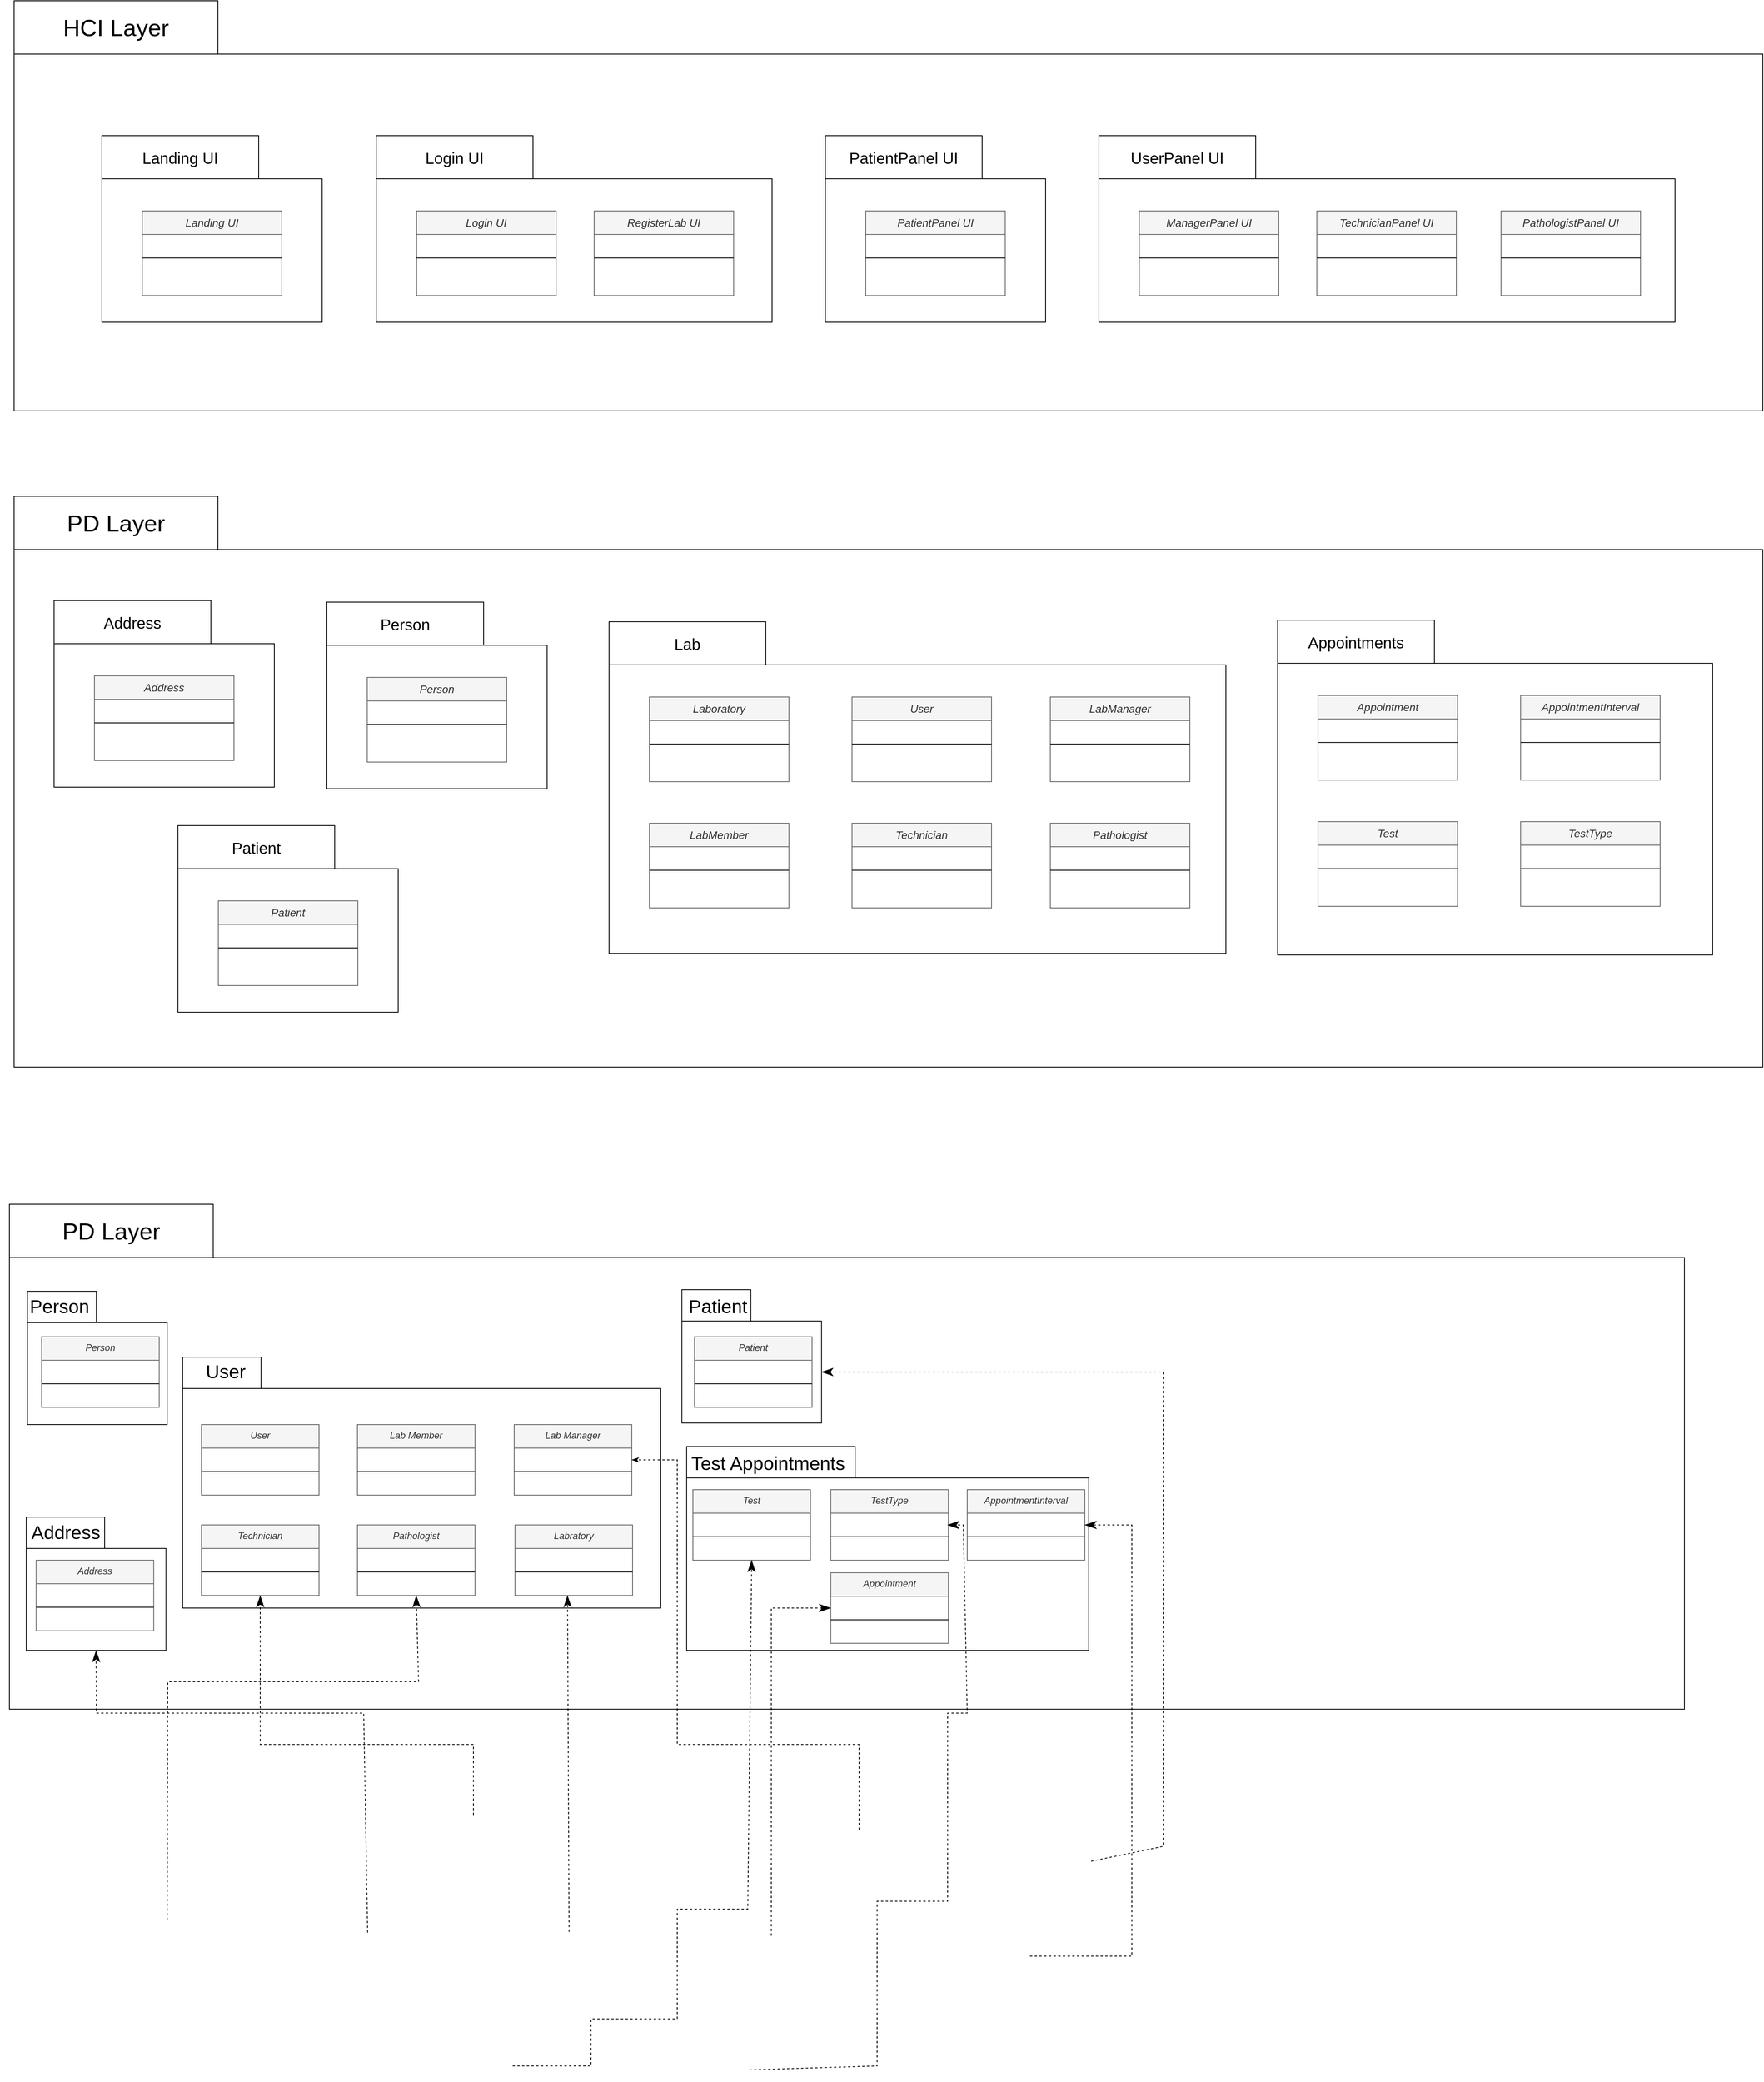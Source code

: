 <mxfile version="23.0.2" type="github" pages="2">
  <diagram name="Page-1" id="wIH9s7T8dGh4hBO_BiHP">
    <mxGraphModel dx="3754" dy="2374" grid="0" gridSize="10" guides="1" tooltips="1" connect="1" arrows="1" fold="1" page="1" pageScale="1" pageWidth="2500" pageHeight="2200" math="0" shadow="0">
      <root>
        <mxCell id="0" />
        <mxCell id="1" parent="0" />
        <mxCell id="MHrxUZ-h8h2R6Ow2J2WO-3" value="&lt;font style=&quot;font-size: 30px; font-weight: normal;&quot;&gt;PD Layer&lt;/font&gt;" style="shape=folder;fontStyle=1;tabWidth=260;tabHeight=68;tabPosition=left;html=1;boundedLbl=1;labelInHeader=1;container=1;collapsible=0;recursiveResize=0;whiteSpace=wrap;" vertex="1" parent="1">
          <mxGeometry x="129" y="1612" width="2137" height="644" as="geometry" />
        </mxCell>
        <mxCell id="2YeHAk7Tlapeh5h1iNWm-101" value="" style="shape=folder;fontStyle=1;spacingTop=10;tabWidth=88;tabHeight=40;tabPosition=left;html=1;whiteSpace=wrap;hachureGap=4;fontFamily=Helvetica;fontSize=20;" parent="1" vertex="1">
          <mxGeometry x="152" y="1723" width="178.25" height="170" as="geometry" />
        </mxCell>
        <mxCell id="2YeHAk7Tlapeh5h1iNWm-102" value="&lt;font style=&quot;font-size: 24px;&quot;&gt;Person&lt;/font&gt;" style="text;html=1;strokeColor=none;fillColor=none;align=center;verticalAlign=middle;whiteSpace=wrap;rounded=0;" parent="1" vertex="1">
          <mxGeometry x="117" y="1723" width="152" height="40" as="geometry" />
        </mxCell>
        <mxCell id="2YeHAk7Tlapeh5h1iNWm-103" value="Person" style="swimlane;fontStyle=2;align=center;verticalAlign=top;childLayout=stackLayout;horizontal=1;startSize=30;horizontalStack=0;resizeParent=1;resizeLast=0;collapsible=1;marginBottom=0;rounded=0;shadow=0;strokeWidth=1;fillColor=#f5f5f5;fontColor=#333333;strokeColor=#666666;" parent="1" vertex="1">
          <mxGeometry x="170.12" y="1781" width="150" height="90" as="geometry">
            <mxRectangle x="230" y="140" width="160" height="26" as="alternateBounds" />
          </mxGeometry>
        </mxCell>
        <mxCell id="2YeHAk7Tlapeh5h1iNWm-104" value="" style="line;html=1;strokeWidth=1;align=left;verticalAlign=middle;spacingTop=-1;spacingLeft=3;spacingRight=3;rotatable=0;labelPosition=right;points=[];portConstraint=eastwest;" parent="2YeHAk7Tlapeh5h1iNWm-103" vertex="1">
          <mxGeometry y="30" width="150" height="60" as="geometry" />
        </mxCell>
        <mxCell id="2YeHAk7Tlapeh5h1iNWm-112" value="" style="shape=folder;fontStyle=1;spacingTop=10;tabWidth=100;tabHeight=40;tabPosition=left;html=1;whiteSpace=wrap;hachureGap=4;fontFamily=Helvetica;fontSize=20;" parent="1" vertex="1">
          <mxGeometry x="150.5" y="2011" width="178.25" height="170" as="geometry" />
        </mxCell>
        <mxCell id="2YeHAk7Tlapeh5h1iNWm-113" value="&lt;font style=&quot;font-size: 24px;&quot;&gt;Address&lt;/font&gt;" style="text;html=1;strokeColor=none;fillColor=none;align=center;verticalAlign=middle;whiteSpace=wrap;rounded=0;" parent="1" vertex="1">
          <mxGeometry x="125" y="2011" width="152" height="40" as="geometry" />
        </mxCell>
        <mxCell id="2YeHAk7Tlapeh5h1iNWm-114" value="Address" style="swimlane;fontStyle=2;align=center;verticalAlign=top;childLayout=stackLayout;horizontal=1;startSize=30;horizontalStack=0;resizeParent=1;resizeLast=0;collapsible=1;marginBottom=0;rounded=0;shadow=0;strokeWidth=1;fillColor=#f5f5f5;fontColor=#333333;strokeColor=#666666;" parent="1" vertex="1">
          <mxGeometry x="163.13" y="2066" width="150" height="90" as="geometry">
            <mxRectangle x="230" y="140" width="160" height="26" as="alternateBounds" />
          </mxGeometry>
        </mxCell>
        <mxCell id="2YeHAk7Tlapeh5h1iNWm-115" value="" style="line;html=1;strokeWidth=1;align=left;verticalAlign=middle;spacingTop=-1;spacingLeft=3;spacingRight=3;rotatable=0;labelPosition=right;points=[];portConstraint=eastwest;" parent="2YeHAk7Tlapeh5h1iNWm-114" vertex="1">
          <mxGeometry y="30" width="150" height="60" as="geometry" />
        </mxCell>
        <mxCell id="2YeHAk7Tlapeh5h1iNWm-116" value="" style="shape=folder;fontStyle=1;spacingTop=10;tabWidth=100;tabHeight=40;tabPosition=left;html=1;whiteSpace=wrap;hachureGap=4;fontFamily=Helvetica;fontSize=20;" parent="1" vertex="1">
          <mxGeometry x="350" y="1807" width="610" height="320" as="geometry" />
        </mxCell>
        <mxCell id="2YeHAk7Tlapeh5h1iNWm-117" value="User" style="swimlane;fontStyle=2;align=center;verticalAlign=top;childLayout=stackLayout;horizontal=1;startSize=30;horizontalStack=0;resizeParent=1;resizeLast=0;collapsible=1;marginBottom=0;rounded=0;shadow=0;strokeWidth=1;fillColor=#f5f5f5;fontColor=#333333;strokeColor=#666666;" parent="1" vertex="1">
          <mxGeometry x="374" y="1893" width="150" height="90" as="geometry">
            <mxRectangle x="230" y="140" width="160" height="26" as="alternateBounds" />
          </mxGeometry>
        </mxCell>
        <mxCell id="2YeHAk7Tlapeh5h1iNWm-118" value="" style="line;html=1;strokeWidth=1;align=left;verticalAlign=middle;spacingTop=-1;spacingLeft=3;spacingRight=3;rotatable=0;labelPosition=right;points=[];portConstraint=eastwest;" parent="2YeHAk7Tlapeh5h1iNWm-117" vertex="1">
          <mxGeometry y="30" width="150" height="60" as="geometry" />
        </mxCell>
        <mxCell id="2YeHAk7Tlapeh5h1iNWm-119" value="Lab Member" style="swimlane;fontStyle=2;align=center;verticalAlign=top;childLayout=stackLayout;horizontal=1;startSize=30;horizontalStack=0;resizeParent=1;resizeLast=0;collapsible=1;marginBottom=0;rounded=0;shadow=0;strokeWidth=1;fillColor=#f5f5f5;fontColor=#333333;strokeColor=#666666;" parent="1" vertex="1">
          <mxGeometry x="573" y="1893" width="150" height="90" as="geometry">
            <mxRectangle x="230" y="140" width="160" height="26" as="alternateBounds" />
          </mxGeometry>
        </mxCell>
        <mxCell id="2YeHAk7Tlapeh5h1iNWm-120" value="" style="line;html=1;strokeWidth=1;align=left;verticalAlign=middle;spacingTop=-1;spacingLeft=3;spacingRight=3;rotatable=0;labelPosition=right;points=[];portConstraint=eastwest;" parent="2YeHAk7Tlapeh5h1iNWm-119" vertex="1">
          <mxGeometry y="30" width="150" height="60" as="geometry" />
        </mxCell>
        <mxCell id="2YeHAk7Tlapeh5h1iNWm-121" value="Lab Manager" style="swimlane;fontStyle=2;align=center;verticalAlign=top;childLayout=stackLayout;horizontal=1;startSize=30;horizontalStack=0;resizeParent=1;resizeLast=0;collapsible=1;marginBottom=0;rounded=0;shadow=0;strokeWidth=1;fillColor=#f5f5f5;fontColor=#333333;strokeColor=#666666;" parent="1" vertex="1">
          <mxGeometry x="773" y="1893" width="150" height="90" as="geometry">
            <mxRectangle x="230" y="140" width="160" height="26" as="alternateBounds" />
          </mxGeometry>
        </mxCell>
        <mxCell id="2YeHAk7Tlapeh5h1iNWm-122" value="" style="line;html=1;strokeWidth=1;align=left;verticalAlign=middle;spacingTop=-1;spacingLeft=3;spacingRight=3;rotatable=0;labelPosition=right;points=[];portConstraint=eastwest;" parent="2YeHAk7Tlapeh5h1iNWm-121" vertex="1">
          <mxGeometry y="30" width="150" height="60" as="geometry" />
        </mxCell>
        <mxCell id="2YeHAk7Tlapeh5h1iNWm-123" value="Technician" style="swimlane;fontStyle=2;align=center;verticalAlign=top;childLayout=stackLayout;horizontal=1;startSize=30;horizontalStack=0;resizeParent=1;resizeLast=0;collapsible=1;marginBottom=0;rounded=0;shadow=0;strokeWidth=1;fillColor=#f5f5f5;fontColor=#333333;strokeColor=#666666;" parent="1" vertex="1">
          <mxGeometry x="374" y="2021" width="150" height="90" as="geometry">
            <mxRectangle x="230" y="140" width="160" height="26" as="alternateBounds" />
          </mxGeometry>
        </mxCell>
        <mxCell id="2YeHAk7Tlapeh5h1iNWm-124" value="" style="line;html=1;strokeWidth=1;align=left;verticalAlign=middle;spacingTop=-1;spacingLeft=3;spacingRight=3;rotatable=0;labelPosition=right;points=[];portConstraint=eastwest;" parent="2YeHAk7Tlapeh5h1iNWm-123" vertex="1">
          <mxGeometry y="30" width="150" height="60" as="geometry" />
        </mxCell>
        <mxCell id="2YeHAk7Tlapeh5h1iNWm-125" value="Pathologist" style="swimlane;fontStyle=2;align=center;verticalAlign=top;childLayout=stackLayout;horizontal=1;startSize=30;horizontalStack=0;resizeParent=1;resizeLast=0;collapsible=1;marginBottom=0;rounded=0;shadow=0;strokeWidth=1;fillColor=#f5f5f5;fontColor=#333333;strokeColor=#666666;" parent="1" vertex="1">
          <mxGeometry x="573" y="2021" width="150" height="90" as="geometry">
            <mxRectangle x="230" y="140" width="160" height="26" as="alternateBounds" />
          </mxGeometry>
        </mxCell>
        <mxCell id="2YeHAk7Tlapeh5h1iNWm-126" value="" style="line;html=1;strokeWidth=1;align=left;verticalAlign=middle;spacingTop=-1;spacingLeft=3;spacingRight=3;rotatable=0;labelPosition=right;points=[];portConstraint=eastwest;" parent="2YeHAk7Tlapeh5h1iNWm-125" vertex="1">
          <mxGeometry y="30" width="150" height="60" as="geometry" />
        </mxCell>
        <mxCell id="2YeHAk7Tlapeh5h1iNWm-127" value="Labratory" style="swimlane;fontStyle=2;align=center;verticalAlign=top;childLayout=stackLayout;horizontal=1;startSize=30;horizontalStack=0;resizeParent=1;resizeLast=0;collapsible=1;marginBottom=0;rounded=0;shadow=0;strokeWidth=1;fillColor=#f5f5f5;fontColor=#333333;strokeColor=#666666;" parent="1" vertex="1">
          <mxGeometry x="774" y="2021" width="150" height="90" as="geometry">
            <mxRectangle x="230" y="140" width="160" height="26" as="alternateBounds" />
          </mxGeometry>
        </mxCell>
        <mxCell id="2YeHAk7Tlapeh5h1iNWm-128" value="" style="line;html=1;strokeWidth=1;align=left;verticalAlign=middle;spacingTop=-1;spacingLeft=3;spacingRight=3;rotatable=0;labelPosition=right;points=[];portConstraint=eastwest;" parent="2YeHAk7Tlapeh5h1iNWm-127" vertex="1">
          <mxGeometry y="30" width="150" height="60" as="geometry" />
        </mxCell>
        <mxCell id="2YeHAk7Tlapeh5h1iNWm-129" value="&lt;font style=&quot;font-size: 24px;&quot;&gt;User&lt;/font&gt;" style="text;html=1;strokeColor=none;fillColor=none;align=center;verticalAlign=middle;whiteSpace=wrap;rounded=0;" parent="1" vertex="1">
          <mxGeometry x="328.75" y="1806" width="152" height="40" as="geometry" />
        </mxCell>
        <mxCell id="2YeHAk7Tlapeh5h1iNWm-131" value="" style="shape=folder;fontStyle=1;spacingTop=10;tabWidth=88;tabHeight=40;tabPosition=left;html=1;whiteSpace=wrap;hachureGap=4;fontFamily=Helvetica;fontSize=20;" parent="1" vertex="1">
          <mxGeometry x="986.88" y="1721" width="178.25" height="170" as="geometry" />
        </mxCell>
        <mxCell id="2YeHAk7Tlapeh5h1iNWm-132" value="Patient" style="swimlane;fontStyle=2;align=center;verticalAlign=top;childLayout=stackLayout;horizontal=1;startSize=30;horizontalStack=0;resizeParent=1;resizeLast=0;collapsible=1;marginBottom=0;rounded=0;shadow=0;strokeWidth=1;fillColor=#f5f5f5;fontColor=#333333;strokeColor=#666666;" parent="1" vertex="1">
          <mxGeometry x="1003.01" y="1781" width="150" height="90" as="geometry">
            <mxRectangle x="230" y="140" width="160" height="26" as="alternateBounds" />
          </mxGeometry>
        </mxCell>
        <mxCell id="2YeHAk7Tlapeh5h1iNWm-133" value="" style="line;html=1;strokeWidth=1;align=left;verticalAlign=middle;spacingTop=-1;spacingLeft=3;spacingRight=3;rotatable=0;labelPosition=right;points=[];portConstraint=eastwest;" parent="2YeHAk7Tlapeh5h1iNWm-132" vertex="1">
          <mxGeometry y="30" width="150" height="60" as="geometry" />
        </mxCell>
        <mxCell id="2YeHAk7Tlapeh5h1iNWm-134" value="&lt;font style=&quot;font-size: 24px;&quot;&gt;Patient&lt;/font&gt;" style="text;html=1;strokeColor=none;fillColor=none;align=center;verticalAlign=middle;whiteSpace=wrap;rounded=0;" parent="1" vertex="1">
          <mxGeometry x="957" y="1723" width="152" height="40" as="geometry" />
        </mxCell>
        <mxCell id="2YeHAk7Tlapeh5h1iNWm-135" value="" style="shape=folder;fontStyle=1;spacingTop=10;tabWidth=215;tabHeight=40;tabPosition=left;html=1;whiteSpace=wrap;hachureGap=4;fontFamily=Helvetica;fontSize=20;" parent="1" vertex="1">
          <mxGeometry x="993" y="1921" width="513" height="260" as="geometry" />
        </mxCell>
        <mxCell id="2YeHAk7Tlapeh5h1iNWm-145" value="&lt;font style=&quot;font-size: 24px;&quot;&gt;Test Appointments&lt;/font&gt;" style="text;html=1;strokeColor=none;fillColor=none;align=center;verticalAlign=middle;whiteSpace=wrap;rounded=0;" parent="1" vertex="1">
          <mxGeometry x="970" y="1923" width="254.13" height="40" as="geometry" />
        </mxCell>
        <mxCell id="2YeHAk7Tlapeh5h1iNWm-147" value="Test" style="swimlane;fontStyle=2;align=center;verticalAlign=top;childLayout=stackLayout;horizontal=1;startSize=30;horizontalStack=0;resizeParent=1;resizeLast=0;collapsible=1;marginBottom=0;rounded=0;shadow=0;strokeWidth=1;fillColor=#f5f5f5;fontColor=#333333;strokeColor=#666666;" parent="1" vertex="1">
          <mxGeometry x="1001" y="1976" width="150" height="90" as="geometry">
            <mxRectangle x="230" y="140" width="160" height="26" as="alternateBounds" />
          </mxGeometry>
        </mxCell>
        <mxCell id="2YeHAk7Tlapeh5h1iNWm-148" value="" style="line;html=1;strokeWidth=1;align=left;verticalAlign=middle;spacingTop=-1;spacingLeft=3;spacingRight=3;rotatable=0;labelPosition=right;points=[];portConstraint=eastwest;" parent="2YeHAk7Tlapeh5h1iNWm-147" vertex="1">
          <mxGeometry y="30" width="150" height="60" as="geometry" />
        </mxCell>
        <mxCell id="2YeHAk7Tlapeh5h1iNWm-149" value="TestType" style="swimlane;fontStyle=2;align=center;verticalAlign=top;childLayout=stackLayout;horizontal=1;startSize=30;horizontalStack=0;resizeParent=1;resizeLast=0;collapsible=1;marginBottom=0;rounded=0;shadow=0;strokeWidth=1;fillColor=#f5f5f5;fontColor=#333333;strokeColor=#666666;" parent="1" vertex="1">
          <mxGeometry x="1176.87" y="1976" width="150" height="90" as="geometry">
            <mxRectangle x="230" y="140" width="160" height="26" as="alternateBounds" />
          </mxGeometry>
        </mxCell>
        <mxCell id="2YeHAk7Tlapeh5h1iNWm-150" value="" style="line;html=1;strokeWidth=1;align=left;verticalAlign=middle;spacingTop=-1;spacingLeft=3;spacingRight=3;rotatable=0;labelPosition=right;points=[];portConstraint=eastwest;" parent="2YeHAk7Tlapeh5h1iNWm-149" vertex="1">
          <mxGeometry y="30" width="150" height="60" as="geometry" />
        </mxCell>
        <mxCell id="2YeHAk7Tlapeh5h1iNWm-151" value="AppointmentInterval" style="swimlane;fontStyle=2;align=center;verticalAlign=top;childLayout=stackLayout;horizontal=1;startSize=30;horizontalStack=0;resizeParent=1;resizeLast=0;collapsible=1;marginBottom=0;rounded=0;shadow=0;strokeWidth=1;fillColor=#f5f5f5;fontColor=#333333;strokeColor=#666666;" parent="1" vertex="1">
          <mxGeometry x="1351" y="1976" width="150" height="90" as="geometry">
            <mxRectangle x="230" y="140" width="160" height="26" as="alternateBounds" />
          </mxGeometry>
        </mxCell>
        <mxCell id="2YeHAk7Tlapeh5h1iNWm-152" value="" style="line;html=1;strokeWidth=1;align=left;verticalAlign=middle;spacingTop=-1;spacingLeft=3;spacingRight=3;rotatable=0;labelPosition=right;points=[];portConstraint=eastwest;" parent="2YeHAk7Tlapeh5h1iNWm-151" vertex="1">
          <mxGeometry y="30" width="150" height="60" as="geometry" />
        </mxCell>
        <mxCell id="2YeHAk7Tlapeh5h1iNWm-168" value="Appointment" style="swimlane;fontStyle=2;align=center;verticalAlign=top;childLayout=stackLayout;horizontal=1;startSize=30;horizontalStack=0;resizeParent=1;resizeLast=0;collapsible=1;marginBottom=0;rounded=0;shadow=0;strokeWidth=1;fillColor=#f5f5f5;fontColor=#333333;strokeColor=#666666;" parent="1" vertex="1">
          <mxGeometry x="1176.87" y="2082" width="150" height="90" as="geometry">
            <mxRectangle x="230" y="140" width="160" height="26" as="alternateBounds" />
          </mxGeometry>
        </mxCell>
        <mxCell id="2YeHAk7Tlapeh5h1iNWm-169" value="" style="line;html=1;strokeWidth=1;align=left;verticalAlign=middle;spacingTop=-1;spacingLeft=3;spacingRight=3;rotatable=0;labelPosition=right;points=[];portConstraint=eastwest;" parent="2YeHAk7Tlapeh5h1iNWm-168" vertex="1">
          <mxGeometry y="30" width="150" height="60" as="geometry" />
        </mxCell>
        <mxCell id="2YeHAk7Tlapeh5h1iNWm-173" value="" style="endArrow=classicThin;dashed=1;endFill=1;endSize=12;html=1;rounded=0;entryX=0.5;entryY=1;entryDx=0;entryDy=0;" parent="1" target="2YeHAk7Tlapeh5h1iNWm-125" edge="1">
          <mxGeometry width="160" relative="1" as="geometry">
            <mxPoint x="330.25" y="2525" as="sourcePoint" />
            <mxPoint x="490.25" y="2525" as="targetPoint" />
            <Array as="points">
              <mxPoint x="331" y="2221" />
              <mxPoint x="651" y="2221" />
            </Array>
          </mxGeometry>
        </mxCell>
        <mxCell id="2YeHAk7Tlapeh5h1iNWm-175" value="" style="endArrow=classicThin;dashed=1;endFill=1;endSize=12;html=1;rounded=0;entryX=0.5;entryY=1;entryDx=0;entryDy=0;" parent="1" target="2YeHAk7Tlapeh5h1iNWm-123" edge="1">
          <mxGeometry width="160" relative="1" as="geometry">
            <mxPoint x="721" y="2391" as="sourcePoint" />
            <mxPoint x="691" y="2261" as="targetPoint" />
            <Array as="points">
              <mxPoint x="721" y="2301" />
              <mxPoint x="449" y="2301" />
            </Array>
          </mxGeometry>
        </mxCell>
        <mxCell id="2YeHAk7Tlapeh5h1iNWm-177" value="" style="endArrow=classicThin;dashed=1;endFill=1;endSize=12;html=1;rounded=0;exitX=0.5;exitY=0;exitDx=0;exitDy=0;" parent="1" edge="1">
          <mxGeometry width="160" relative="1" as="geometry">
            <mxPoint x="843" y="2540" as="sourcePoint" />
            <mxPoint x="841" y="2111" as="targetPoint" />
          </mxGeometry>
        </mxCell>
        <mxCell id="2YeHAk7Tlapeh5h1iNWm-178" value="" style="endArrow=classicThin;dashed=1;endFill=1;endSize=12;html=1;rounded=0;exitX=0.5;exitY=0;exitDx=0;exitDy=0;entryX=0.5;entryY=1;entryDx=0;entryDy=0;entryPerimeter=0;" parent="1" target="2YeHAk7Tlapeh5h1iNWm-112" edge="1">
          <mxGeometry width="160" relative="1" as="geometry">
            <mxPoint x="586" y="2541" as="sourcePoint" />
            <mxPoint x="641" y="2241" as="targetPoint" />
            <Array as="points">
              <mxPoint x="581" y="2261" />
              <mxPoint x="240" y="2261" />
            </Array>
          </mxGeometry>
        </mxCell>
        <mxCell id="2YeHAk7Tlapeh5h1iNWm-181" value="" style="endArrow=classicThin;dashed=1;endFill=1;html=1;rounded=0;entryX=1;entryY=0.5;entryDx=0;entryDy=0;exitX=0.5;exitY=0;exitDx=0;exitDy=0;" parent="1" target="2YeHAk7Tlapeh5h1iNWm-121" edge="1">
          <mxGeometry width="160" relative="1" as="geometry">
            <mxPoint x="1213" y="2410" as="sourcePoint" />
            <mxPoint x="941" y="2151" as="targetPoint" />
            <Array as="points">
              <mxPoint x="1213" y="2301" />
              <mxPoint x="981" y="2301" />
              <mxPoint x="981" y="1938" />
            </Array>
          </mxGeometry>
        </mxCell>
        <mxCell id="2YeHAk7Tlapeh5h1iNWm-185" value="" style="endArrow=classicThin;dashed=1;endFill=1;endSize=12;html=1;rounded=0;entryX=0;entryY=0.5;entryDx=0;entryDy=0;exitX=0.5;exitY=0;exitDx=0;exitDy=0;" parent="1" target="2YeHAk7Tlapeh5h1iNWm-168" edge="1">
          <mxGeometry width="160" relative="1" as="geometry">
            <mxPoint x="1101" y="2545" as="sourcePoint" />
            <mxPoint x="1091" y="2251" as="targetPoint" />
            <Array as="points">
              <mxPoint x="1101" y="2127" />
            </Array>
          </mxGeometry>
        </mxCell>
        <mxCell id="2YeHAk7Tlapeh5h1iNWm-187" value="" style="endArrow=classicThin;dashed=1;endFill=1;endSize=12;html=1;rounded=0;entryX=1;entryY=0.5;entryDx=0;entryDy=0;" parent="1" target="2YeHAk7Tlapeh5h1iNWm-151" edge="1">
          <mxGeometry width="160" relative="1" as="geometry">
            <mxPoint x="1431" y="2571" as="sourcePoint" />
            <mxPoint x="1091" y="2241" as="targetPoint" />
            <Array as="points">
              <mxPoint x="1561" y="2571" />
              <mxPoint x="1561" y="2021" />
            </Array>
          </mxGeometry>
        </mxCell>
        <mxCell id="2YeHAk7Tlapeh5h1iNWm-190" value="" style="endArrow=classicThin;dashed=1;endFill=1;endSize=12;html=1;rounded=0;exitX=1;exitY=0.5;exitDx=0;exitDy=0;" parent="1" edge="1">
          <mxGeometry width="160" relative="1" as="geometry">
            <mxPoint x="1509" y="2450" as="sourcePoint" />
            <mxPoint x="1165" y="1826" as="targetPoint" />
            <Array as="points">
              <mxPoint x="1601" y="2431" />
              <mxPoint x="1601" y="1826" />
            </Array>
          </mxGeometry>
        </mxCell>
        <mxCell id="2YeHAk7Tlapeh5h1iNWm-191" value="" style="endArrow=classicThin;dashed=1;endFill=1;endSize=12;html=1;rounded=0;entryX=0.5;entryY=1;entryDx=0;entryDy=0;" parent="1" target="2YeHAk7Tlapeh5h1iNWm-147" edge="1">
          <mxGeometry width="160" relative="1" as="geometry">
            <mxPoint x="771" y="2711" as="sourcePoint" />
            <mxPoint x="1011" y="2351" as="targetPoint" />
            <Array as="points">
              <mxPoint x="871" y="2711" />
              <mxPoint x="871" y="2651" />
              <mxPoint x="981" y="2651" />
              <mxPoint x="981" y="2511" />
              <mxPoint x="1071" y="2511" />
            </Array>
          </mxGeometry>
        </mxCell>
        <mxCell id="2YeHAk7Tlapeh5h1iNWm-192" value="" style="endArrow=classicThin;dashed=1;endFill=1;endSize=12;html=1;rounded=0;exitX=1;exitY=0.5;exitDx=0;exitDy=0;entryX=1;entryY=0.5;entryDx=0;entryDy=0;" parent="1" edge="1">
          <mxGeometry width="160" relative="1" as="geometry">
            <mxPoint x="1073" y="2716" as="sourcePoint" />
            <mxPoint x="1325.87" y="2021" as="targetPoint" />
            <Array as="points">
              <mxPoint x="1236" y="2711" />
              <mxPoint x="1236" y="2501" />
              <mxPoint x="1326" y="2501" />
              <mxPoint x="1326" y="2261" />
              <mxPoint x="1351" y="2261" />
              <mxPoint x="1346" y="2021" />
            </Array>
          </mxGeometry>
        </mxCell>
        <mxCell id="MHrxUZ-h8h2R6Ow2J2WO-1" value="&lt;font style=&quot;font-size: 30px; font-weight: normal;&quot;&gt;HCI Layer&lt;/font&gt;" style="shape=folder;fontStyle=1;tabWidth=260;tabHeight=68;tabPosition=left;html=1;boundedLbl=1;labelInHeader=1;container=1;collapsible=0;recursiveResize=0;whiteSpace=wrap;" vertex="1" parent="1">
          <mxGeometry x="135" y="77" width="2231" height="523" as="geometry" />
        </mxCell>
        <mxCell id="MHrxUZ-h8h2R6Ow2J2WO-7" value="&lt;font style=&quot;font-size: 20px; font-weight: normal;&quot;&gt;Login UI&lt;/font&gt;" style="shape=folder;fontStyle=1;tabWidth=200;tabHeight=55;tabPosition=left;html=1;boundedLbl=1;labelInHeader=1;container=1;collapsible=0;recursiveResize=0;whiteSpace=wrap;" vertex="1" parent="MHrxUZ-h8h2R6Ow2J2WO-1">
          <mxGeometry x="462" y="172" width="505" height="238" as="geometry" />
        </mxCell>
        <mxCell id="MHrxUZ-h8h2R6Ow2J2WO-8" value="Login UI" style="swimlane;fontStyle=2;align=center;verticalAlign=top;childLayout=stackLayout;horizontal=1;startSize=30;horizontalStack=0;resizeParent=1;resizeLast=0;collapsible=1;marginBottom=0;rounded=0;shadow=0;strokeWidth=1;fillColor=#f5f5f5;fontColor=#333333;strokeColor=#666666;fontSize=14;" vertex="1" parent="MHrxUZ-h8h2R6Ow2J2WO-7">
          <mxGeometry x="51.5" y="96" width="178" height="108" as="geometry">
            <mxRectangle x="230" y="140" width="160" height="26" as="alternateBounds" />
          </mxGeometry>
        </mxCell>
        <mxCell id="MHrxUZ-h8h2R6Ow2J2WO-9" value="" style="line;html=1;strokeWidth=1;align=left;verticalAlign=middle;spacingTop=-1;spacingLeft=3;spacingRight=3;rotatable=0;labelPosition=right;points=[];portConstraint=eastwest;" vertex="1" parent="MHrxUZ-h8h2R6Ow2J2WO-8">
          <mxGeometry y="30" width="178" height="60" as="geometry" />
        </mxCell>
        <mxCell id="MHrxUZ-h8h2R6Ow2J2WO-16" value="RegisterLab UI" style="swimlane;fontStyle=2;align=center;verticalAlign=top;childLayout=stackLayout;horizontal=1;startSize=30;horizontalStack=0;resizeParent=1;resizeLast=0;collapsible=1;marginBottom=0;rounded=0;shadow=0;strokeWidth=1;fillColor=#f5f5f5;fontColor=#333333;strokeColor=#666666;fontSize=14;" vertex="1" parent="MHrxUZ-h8h2R6Ow2J2WO-7">
          <mxGeometry x="278" y="96" width="178" height="108" as="geometry">
            <mxRectangle x="230" y="140" width="160" height="26" as="alternateBounds" />
          </mxGeometry>
        </mxCell>
        <mxCell id="MHrxUZ-h8h2R6Ow2J2WO-17" value="" style="line;html=1;strokeWidth=1;align=left;verticalAlign=middle;spacingTop=-1;spacingLeft=3;spacingRight=3;rotatable=0;labelPosition=right;points=[];portConstraint=eastwest;" vertex="1" parent="MHrxUZ-h8h2R6Ow2J2WO-16">
          <mxGeometry y="30" width="178" height="60" as="geometry" />
        </mxCell>
        <mxCell id="MHrxUZ-h8h2R6Ow2J2WO-10" value="&lt;font style=&quot;font-size: 20px; font-weight: normal;&quot;&gt;PatientPanel UI&lt;/font&gt;" style="shape=folder;fontStyle=1;tabWidth=200;tabHeight=55;tabPosition=left;html=1;boundedLbl=1;labelInHeader=1;container=1;collapsible=0;recursiveResize=0;whiteSpace=wrap;" vertex="1" parent="MHrxUZ-h8h2R6Ow2J2WO-1">
          <mxGeometry x="1035" y="172" width="281" height="238" as="geometry" />
        </mxCell>
        <mxCell id="MHrxUZ-h8h2R6Ow2J2WO-11" value="PatientPanel UI" style="swimlane;fontStyle=2;align=center;verticalAlign=top;childLayout=stackLayout;horizontal=1;startSize=30;horizontalStack=0;resizeParent=1;resizeLast=0;collapsible=1;marginBottom=0;rounded=0;shadow=0;strokeWidth=1;fillColor=#f5f5f5;fontColor=#333333;strokeColor=#666666;fontSize=14;" vertex="1" parent="MHrxUZ-h8h2R6Ow2J2WO-10">
          <mxGeometry x="51.5" y="96" width="178" height="108" as="geometry">
            <mxRectangle x="230" y="140" width="160" height="26" as="alternateBounds" />
          </mxGeometry>
        </mxCell>
        <mxCell id="MHrxUZ-h8h2R6Ow2J2WO-12" value="" style="line;html=1;strokeWidth=1;align=left;verticalAlign=middle;spacingTop=-1;spacingLeft=3;spacingRight=3;rotatable=0;labelPosition=right;points=[];portConstraint=eastwest;" vertex="1" parent="MHrxUZ-h8h2R6Ow2J2WO-11">
          <mxGeometry y="30" width="178" height="60" as="geometry" />
        </mxCell>
        <mxCell id="MHrxUZ-h8h2R6Ow2J2WO-13" value="&lt;font style=&quot;font-size: 20px; font-weight: normal;&quot;&gt;Landing UI&lt;/font&gt;" style="shape=folder;fontStyle=1;tabWidth=200;tabHeight=55;tabPosition=left;html=1;boundedLbl=1;labelInHeader=1;container=1;collapsible=0;recursiveResize=0;whiteSpace=wrap;" vertex="1" parent="MHrxUZ-h8h2R6Ow2J2WO-1">
          <mxGeometry x="112" y="172" width="281" height="238" as="geometry" />
        </mxCell>
        <mxCell id="MHrxUZ-h8h2R6Ow2J2WO-14" value="Landing UI" style="swimlane;fontStyle=2;align=center;verticalAlign=top;childLayout=stackLayout;horizontal=1;startSize=30;horizontalStack=0;resizeParent=1;resizeLast=0;collapsible=1;marginBottom=0;rounded=0;shadow=0;strokeWidth=1;fillColor=#f5f5f5;fontColor=#333333;strokeColor=#666666;fontSize=14;" vertex="1" parent="MHrxUZ-h8h2R6Ow2J2WO-13">
          <mxGeometry x="51.5" y="96" width="178" height="108" as="geometry">
            <mxRectangle x="230" y="140" width="160" height="26" as="alternateBounds" />
          </mxGeometry>
        </mxCell>
        <mxCell id="MHrxUZ-h8h2R6Ow2J2WO-15" value="" style="line;html=1;strokeWidth=1;align=left;verticalAlign=middle;spacingTop=-1;spacingLeft=3;spacingRight=3;rotatable=0;labelPosition=right;points=[];portConstraint=eastwest;" vertex="1" parent="MHrxUZ-h8h2R6Ow2J2WO-14">
          <mxGeometry y="30" width="178" height="60" as="geometry" />
        </mxCell>
        <mxCell id="MHrxUZ-h8h2R6Ow2J2WO-18" value="&lt;font style=&quot;font-size: 20px; font-weight: normal;&quot;&gt;UserPanel UI&lt;/font&gt;" style="shape=folder;fontStyle=1;tabWidth=200;tabHeight=55;tabPosition=left;html=1;boundedLbl=1;labelInHeader=1;container=1;collapsible=0;recursiveResize=0;whiteSpace=wrap;" vertex="1" parent="MHrxUZ-h8h2R6Ow2J2WO-1">
          <mxGeometry x="1384" y="172" width="735" height="238" as="geometry" />
        </mxCell>
        <mxCell id="MHrxUZ-h8h2R6Ow2J2WO-19" value="ManagerPanel UI" style="swimlane;fontStyle=2;align=center;verticalAlign=top;childLayout=stackLayout;horizontal=1;startSize=30;horizontalStack=0;resizeParent=1;resizeLast=0;collapsible=1;marginBottom=0;rounded=0;shadow=0;strokeWidth=1;fillColor=#f5f5f5;fontColor=#333333;strokeColor=#666666;fontSize=14;" vertex="1" parent="MHrxUZ-h8h2R6Ow2J2WO-18">
          <mxGeometry x="51.5" y="96" width="178" height="108" as="geometry">
            <mxRectangle x="230" y="140" width="160" height="26" as="alternateBounds" />
          </mxGeometry>
        </mxCell>
        <mxCell id="MHrxUZ-h8h2R6Ow2J2WO-20" value="" style="line;html=1;strokeWidth=1;align=left;verticalAlign=middle;spacingTop=-1;spacingLeft=3;spacingRight=3;rotatable=0;labelPosition=right;points=[];portConstraint=eastwest;" vertex="1" parent="MHrxUZ-h8h2R6Ow2J2WO-19">
          <mxGeometry y="30" width="178" height="60" as="geometry" />
        </mxCell>
        <mxCell id="MHrxUZ-h8h2R6Ow2J2WO-21" value="TechnicianPanel UI" style="swimlane;fontStyle=2;align=center;verticalAlign=top;childLayout=stackLayout;horizontal=1;startSize=30;horizontalStack=0;resizeParent=1;resizeLast=0;collapsible=1;marginBottom=0;rounded=0;shadow=0;strokeWidth=1;fillColor=#f5f5f5;fontColor=#333333;strokeColor=#666666;fontSize=14;" vertex="1" parent="MHrxUZ-h8h2R6Ow2J2WO-18">
          <mxGeometry x="278" y="96" width="178" height="108" as="geometry">
            <mxRectangle x="230" y="140" width="160" height="26" as="alternateBounds" />
          </mxGeometry>
        </mxCell>
        <mxCell id="MHrxUZ-h8h2R6Ow2J2WO-22" value="" style="line;html=1;strokeWidth=1;align=left;verticalAlign=middle;spacingTop=-1;spacingLeft=3;spacingRight=3;rotatable=0;labelPosition=right;points=[];portConstraint=eastwest;" vertex="1" parent="MHrxUZ-h8h2R6Ow2J2WO-21">
          <mxGeometry y="30" width="178" height="60" as="geometry" />
        </mxCell>
        <mxCell id="MHrxUZ-h8h2R6Ow2J2WO-23" value="PathologistPanel UI" style="swimlane;fontStyle=2;align=center;verticalAlign=top;childLayout=stackLayout;horizontal=1;startSize=30;horizontalStack=0;resizeParent=1;resizeLast=0;collapsible=1;marginBottom=0;rounded=0;shadow=0;strokeWidth=1;fillColor=#f5f5f5;fontColor=#333333;strokeColor=#666666;fontSize=14;" vertex="1" parent="MHrxUZ-h8h2R6Ow2J2WO-18">
          <mxGeometry x="513" y="96" width="178" height="108" as="geometry">
            <mxRectangle x="230" y="140" width="160" height="26" as="alternateBounds" />
          </mxGeometry>
        </mxCell>
        <mxCell id="MHrxUZ-h8h2R6Ow2J2WO-24" value="" style="line;html=1;strokeWidth=1;align=left;verticalAlign=middle;spacingTop=-1;spacingLeft=3;spacingRight=3;rotatable=0;labelPosition=right;points=[];portConstraint=eastwest;" vertex="1" parent="MHrxUZ-h8h2R6Ow2J2WO-23">
          <mxGeometry y="30" width="178" height="60" as="geometry" />
        </mxCell>
        <mxCell id="BsBTpEDuHhooEc4nyUK5-25" value="&lt;font style=&quot;font-size: 30px; font-weight: normal;&quot;&gt;PD Layer&lt;/font&gt;" style="shape=folder;fontStyle=1;tabWidth=260;tabHeight=68;tabPosition=left;html=1;boundedLbl=1;labelInHeader=1;container=1;collapsible=0;recursiveResize=0;whiteSpace=wrap;" vertex="1" parent="1">
          <mxGeometry x="135" y="709" width="2231" height="728" as="geometry" />
        </mxCell>
        <mxCell id="BsBTpEDuHhooEc4nyUK5-31" value="&lt;font style=&quot;font-size: 20px; font-weight: normal;&quot;&gt;Patient&lt;/font&gt;" style="shape=folder;fontStyle=1;tabWidth=200;tabHeight=55;tabPosition=left;html=1;boundedLbl=1;labelInHeader=1;container=1;collapsible=0;recursiveResize=0;whiteSpace=wrap;" vertex="1" parent="BsBTpEDuHhooEc4nyUK5-25">
          <mxGeometry x="209" y="420" width="281" height="238" as="geometry" />
        </mxCell>
        <mxCell id="BsBTpEDuHhooEc4nyUK5-32" value="Patient" style="swimlane;fontStyle=2;align=center;verticalAlign=top;childLayout=stackLayout;horizontal=1;startSize=30;horizontalStack=0;resizeParent=1;resizeLast=0;collapsible=1;marginBottom=0;rounded=0;shadow=0;strokeWidth=1;fillColor=#f5f5f5;fontColor=#333333;strokeColor=#666666;fontSize=14;" vertex="1" parent="BsBTpEDuHhooEc4nyUK5-31">
          <mxGeometry x="51.5" y="96" width="178" height="108" as="geometry">
            <mxRectangle x="230" y="140" width="160" height="26" as="alternateBounds" />
          </mxGeometry>
        </mxCell>
        <mxCell id="BsBTpEDuHhooEc4nyUK5-33" value="" style="line;html=1;strokeWidth=1;align=left;verticalAlign=middle;spacingTop=-1;spacingLeft=3;spacingRight=3;rotatable=0;labelPosition=right;points=[];portConstraint=eastwest;" vertex="1" parent="BsBTpEDuHhooEc4nyUK5-32">
          <mxGeometry y="30" width="178" height="60" as="geometry" />
        </mxCell>
        <mxCell id="BsBTpEDuHhooEc4nyUK5-34" value="&lt;font style=&quot;font-size: 20px; font-weight: normal;&quot;&gt;Address&lt;/font&gt;" style="shape=folder;fontStyle=1;tabWidth=200;tabHeight=55;tabPosition=left;html=1;boundedLbl=1;labelInHeader=1;container=1;collapsible=0;recursiveResize=0;whiteSpace=wrap;" vertex="1" parent="BsBTpEDuHhooEc4nyUK5-25">
          <mxGeometry x="51" y="133" width="281" height="238" as="geometry" />
        </mxCell>
        <mxCell id="BsBTpEDuHhooEc4nyUK5-35" value="Address" style="swimlane;fontStyle=2;align=center;verticalAlign=top;childLayout=stackLayout;horizontal=1;startSize=30;horizontalStack=0;resizeParent=1;resizeLast=0;collapsible=1;marginBottom=0;rounded=0;shadow=0;strokeWidth=1;fillColor=#f5f5f5;fontColor=#333333;strokeColor=#666666;fontSize=14;" vertex="1" parent="BsBTpEDuHhooEc4nyUK5-34">
          <mxGeometry x="51.5" y="96" width="178" height="108" as="geometry">
            <mxRectangle x="230" y="140" width="160" height="26" as="alternateBounds" />
          </mxGeometry>
        </mxCell>
        <mxCell id="BsBTpEDuHhooEc4nyUK5-36" value="" style="line;html=1;strokeWidth=1;align=left;verticalAlign=middle;spacingTop=-1;spacingLeft=3;spacingRight=3;rotatable=0;labelPosition=right;points=[];portConstraint=eastwest;" vertex="1" parent="BsBTpEDuHhooEc4nyUK5-35">
          <mxGeometry y="30" width="178" height="60" as="geometry" />
        </mxCell>
        <mxCell id="BsBTpEDuHhooEc4nyUK5-37" value="&lt;font style=&quot;font-size: 20px; font-weight: normal;&quot;&gt;Appointments&lt;/font&gt;" style="shape=folder;fontStyle=1;tabWidth=200;tabHeight=55;tabPosition=left;html=1;boundedLbl=1;labelInHeader=1;container=1;collapsible=0;recursiveResize=0;whiteSpace=wrap;" vertex="1" parent="BsBTpEDuHhooEc4nyUK5-25">
          <mxGeometry x="1612" y="158" width="555" height="427" as="geometry" />
        </mxCell>
        <mxCell id="BsBTpEDuHhooEc4nyUK5-38" value="Appointment" style="swimlane;fontStyle=2;align=center;verticalAlign=top;childLayout=stackLayout;horizontal=1;startSize=30;horizontalStack=0;resizeParent=1;resizeLast=0;collapsible=1;marginBottom=0;rounded=0;shadow=0;strokeWidth=1;fillColor=#f5f5f5;fontColor=#333333;strokeColor=#666666;fontSize=14;" vertex="1" parent="BsBTpEDuHhooEc4nyUK5-37">
          <mxGeometry x="51.5" y="96" width="178" height="108" as="geometry">
            <mxRectangle x="230" y="140" width="160" height="26" as="alternateBounds" />
          </mxGeometry>
        </mxCell>
        <mxCell id="BsBTpEDuHhooEc4nyUK5-39" value="" style="line;html=1;strokeWidth=1;align=left;verticalAlign=middle;spacingTop=-1;spacingLeft=3;spacingRight=3;rotatable=0;labelPosition=right;points=[];portConstraint=eastwest;" vertex="1" parent="BsBTpEDuHhooEc4nyUK5-38">
          <mxGeometry y="30" width="178" height="60" as="geometry" />
        </mxCell>
        <mxCell id="BsBTpEDuHhooEc4nyUK5-40" value="AppointmentInterval" style="swimlane;fontStyle=2;align=center;verticalAlign=top;childLayout=stackLayout;horizontal=1;startSize=30;horizontalStack=0;resizeParent=1;resizeLast=0;collapsible=1;marginBottom=0;rounded=0;shadow=0;strokeWidth=1;fillColor=#f5f5f5;fontColor=#333333;strokeColor=#666666;fontSize=14;" vertex="1" parent="BsBTpEDuHhooEc4nyUK5-37">
          <mxGeometry x="310" y="96" width="178" height="108" as="geometry">
            <mxRectangle x="230" y="140" width="160" height="26" as="alternateBounds" />
          </mxGeometry>
        </mxCell>
        <mxCell id="BsBTpEDuHhooEc4nyUK5-41" value="" style="line;html=1;strokeWidth=1;align=left;verticalAlign=middle;spacingTop=-1;spacingLeft=3;spacingRight=3;rotatable=0;labelPosition=right;points=[];portConstraint=eastwest;" vertex="1" parent="BsBTpEDuHhooEc4nyUK5-40">
          <mxGeometry y="30" width="178" height="60" as="geometry" />
        </mxCell>
        <mxCell id="BsBTpEDuHhooEc4nyUK5-48" value="Test" style="swimlane;fontStyle=2;align=center;verticalAlign=top;childLayout=stackLayout;horizontal=1;startSize=30;horizontalStack=0;resizeParent=1;resizeLast=0;collapsible=1;marginBottom=0;rounded=0;shadow=0;strokeWidth=1;fillColor=#f5f5f5;fontColor=#333333;strokeColor=#666666;fontSize=14;" vertex="1" parent="BsBTpEDuHhooEc4nyUK5-37">
          <mxGeometry x="51.5" y="257" width="178" height="108" as="geometry">
            <mxRectangle x="230" y="140" width="160" height="26" as="alternateBounds" />
          </mxGeometry>
        </mxCell>
        <mxCell id="BsBTpEDuHhooEc4nyUK5-49" value="" style="line;html=1;strokeWidth=1;align=left;verticalAlign=middle;spacingTop=-1;spacingLeft=3;spacingRight=3;rotatable=0;labelPosition=right;points=[];portConstraint=eastwest;" vertex="1" parent="BsBTpEDuHhooEc4nyUK5-48">
          <mxGeometry y="30" width="178" height="60" as="geometry" />
        </mxCell>
        <mxCell id="BsBTpEDuHhooEc4nyUK5-50" value="TestType" style="swimlane;fontStyle=2;align=center;verticalAlign=top;childLayout=stackLayout;horizontal=1;startSize=30;horizontalStack=0;resizeParent=1;resizeLast=0;collapsible=1;marginBottom=0;rounded=0;shadow=0;strokeWidth=1;fillColor=#f5f5f5;fontColor=#333333;strokeColor=#666666;fontSize=14;" vertex="1" parent="BsBTpEDuHhooEc4nyUK5-37">
          <mxGeometry x="310" y="257" width="178" height="108" as="geometry">
            <mxRectangle x="230" y="140" width="160" height="26" as="alternateBounds" />
          </mxGeometry>
        </mxCell>
        <mxCell id="BsBTpEDuHhooEc4nyUK5-51" value="" style="line;html=1;strokeWidth=1;align=left;verticalAlign=middle;spacingTop=-1;spacingLeft=3;spacingRight=3;rotatable=0;labelPosition=right;points=[];portConstraint=eastwest;" vertex="1" parent="BsBTpEDuHhooEc4nyUK5-50">
          <mxGeometry y="30" width="178" height="60" as="geometry" />
        </mxCell>
        <mxCell id="BsBTpEDuHhooEc4nyUK5-52" value="&lt;font style=&quot;font-size: 20px; font-weight: normal;&quot;&gt;Person&lt;/font&gt;" style="shape=folder;fontStyle=1;tabWidth=200;tabHeight=55;tabPosition=left;html=1;boundedLbl=1;labelInHeader=1;container=1;collapsible=0;recursiveResize=0;whiteSpace=wrap;" vertex="1" parent="BsBTpEDuHhooEc4nyUK5-25">
          <mxGeometry x="399" y="135" width="281" height="238" as="geometry" />
        </mxCell>
        <mxCell id="BsBTpEDuHhooEc4nyUK5-53" value="Person" style="swimlane;fontStyle=2;align=center;verticalAlign=top;childLayout=stackLayout;horizontal=1;startSize=30;horizontalStack=0;resizeParent=1;resizeLast=0;collapsible=1;marginBottom=0;rounded=0;shadow=0;strokeWidth=1;fillColor=#f5f5f5;fontColor=#333333;strokeColor=#666666;fontSize=14;" vertex="1" parent="BsBTpEDuHhooEc4nyUK5-52">
          <mxGeometry x="51.5" y="96" width="178" height="108" as="geometry">
            <mxRectangle x="230" y="140" width="160" height="26" as="alternateBounds" />
          </mxGeometry>
        </mxCell>
        <mxCell id="BsBTpEDuHhooEc4nyUK5-54" value="" style="line;html=1;strokeWidth=1;align=left;verticalAlign=middle;spacingTop=-1;spacingLeft=3;spacingRight=3;rotatable=0;labelPosition=right;points=[];portConstraint=eastwest;" vertex="1" parent="BsBTpEDuHhooEc4nyUK5-53">
          <mxGeometry y="30" width="178" height="60" as="geometry" />
        </mxCell>
        <mxCell id="BsBTpEDuHhooEc4nyUK5-55" value="&lt;font style=&quot;font-size: 20px; font-weight: normal;&quot;&gt;Lab&lt;/font&gt;" style="shape=folder;fontStyle=1;tabWidth=200;tabHeight=55;tabPosition=left;html=1;boundedLbl=1;labelInHeader=1;container=1;collapsible=0;recursiveResize=0;whiteSpace=wrap;" vertex="1" parent="BsBTpEDuHhooEc4nyUK5-25">
          <mxGeometry x="759" y="160" width="787" height="423" as="geometry" />
        </mxCell>
        <mxCell id="BsBTpEDuHhooEc4nyUK5-56" value="Laboratory" style="swimlane;fontStyle=2;align=center;verticalAlign=top;childLayout=stackLayout;horizontal=1;startSize=30;horizontalStack=0;resizeParent=1;resizeLast=0;collapsible=1;marginBottom=0;rounded=0;shadow=0;strokeWidth=1;fillColor=#f5f5f5;fontColor=#333333;strokeColor=#666666;fontSize=14;" vertex="1" parent="BsBTpEDuHhooEc4nyUK5-55">
          <mxGeometry x="51.5" y="96" width="178" height="108" as="geometry">
            <mxRectangle x="230" y="140" width="160" height="26" as="alternateBounds" />
          </mxGeometry>
        </mxCell>
        <mxCell id="BsBTpEDuHhooEc4nyUK5-57" value="" style="line;html=1;strokeWidth=1;align=left;verticalAlign=middle;spacingTop=-1;spacingLeft=3;spacingRight=3;rotatable=0;labelPosition=right;points=[];portConstraint=eastwest;" vertex="1" parent="BsBTpEDuHhooEc4nyUK5-56">
          <mxGeometry y="30" width="178" height="60" as="geometry" />
        </mxCell>
        <mxCell id="BsBTpEDuHhooEc4nyUK5-58" value="User" style="swimlane;fontStyle=2;align=center;verticalAlign=top;childLayout=stackLayout;horizontal=1;startSize=30;horizontalStack=0;resizeParent=1;resizeLast=0;collapsible=1;marginBottom=0;rounded=0;shadow=0;strokeWidth=1;fillColor=#f5f5f5;fontColor=#333333;strokeColor=#666666;fontSize=14;" vertex="1" parent="BsBTpEDuHhooEc4nyUK5-55">
          <mxGeometry x="310" y="96" width="178" height="108" as="geometry">
            <mxRectangle x="230" y="140" width="160" height="26" as="alternateBounds" />
          </mxGeometry>
        </mxCell>
        <mxCell id="BsBTpEDuHhooEc4nyUK5-59" value="" style="line;html=1;strokeWidth=1;align=left;verticalAlign=middle;spacingTop=-1;spacingLeft=3;spacingRight=3;rotatable=0;labelPosition=right;points=[];portConstraint=eastwest;" vertex="1" parent="BsBTpEDuHhooEc4nyUK5-58">
          <mxGeometry y="30" width="178" height="60" as="geometry" />
        </mxCell>
        <mxCell id="BsBTpEDuHhooEc4nyUK5-60" value="LabMember" style="swimlane;fontStyle=2;align=center;verticalAlign=top;childLayout=stackLayout;horizontal=1;startSize=30;horizontalStack=0;resizeParent=1;resizeLast=0;collapsible=1;marginBottom=0;rounded=0;shadow=0;strokeWidth=1;fillColor=#f5f5f5;fontColor=#333333;strokeColor=#666666;fontSize=14;" vertex="1" parent="BsBTpEDuHhooEc4nyUK5-55">
          <mxGeometry x="51.5" y="257" width="178" height="108" as="geometry">
            <mxRectangle x="230" y="140" width="160" height="26" as="alternateBounds" />
          </mxGeometry>
        </mxCell>
        <mxCell id="BsBTpEDuHhooEc4nyUK5-61" value="" style="line;html=1;strokeWidth=1;align=left;verticalAlign=middle;spacingTop=-1;spacingLeft=3;spacingRight=3;rotatable=0;labelPosition=right;points=[];portConstraint=eastwest;" vertex="1" parent="BsBTpEDuHhooEc4nyUK5-60">
          <mxGeometry y="30" width="178" height="60" as="geometry" />
        </mxCell>
        <mxCell id="BsBTpEDuHhooEc4nyUK5-62" value="Technician" style="swimlane;fontStyle=2;align=center;verticalAlign=top;childLayout=stackLayout;horizontal=1;startSize=30;horizontalStack=0;resizeParent=1;resizeLast=0;collapsible=1;marginBottom=0;rounded=0;shadow=0;strokeWidth=1;fillColor=#f5f5f5;fontColor=#333333;strokeColor=#666666;fontSize=14;" vertex="1" parent="BsBTpEDuHhooEc4nyUK5-55">
          <mxGeometry x="310" y="257" width="178" height="108" as="geometry">
            <mxRectangle x="230" y="140" width="160" height="26" as="alternateBounds" />
          </mxGeometry>
        </mxCell>
        <mxCell id="BsBTpEDuHhooEc4nyUK5-63" value="" style="line;html=1;strokeWidth=1;align=left;verticalAlign=middle;spacingTop=-1;spacingLeft=3;spacingRight=3;rotatable=0;labelPosition=right;points=[];portConstraint=eastwest;" vertex="1" parent="BsBTpEDuHhooEc4nyUK5-62">
          <mxGeometry y="30" width="178" height="60" as="geometry" />
        </mxCell>
        <mxCell id="BsBTpEDuHhooEc4nyUK5-64" value="LabManager" style="swimlane;fontStyle=2;align=center;verticalAlign=top;childLayout=stackLayout;horizontal=1;startSize=30;horizontalStack=0;resizeParent=1;resizeLast=0;collapsible=1;marginBottom=0;rounded=0;shadow=0;strokeWidth=1;fillColor=#f5f5f5;fontColor=#333333;strokeColor=#666666;fontSize=14;" vertex="1" parent="BsBTpEDuHhooEc4nyUK5-55">
          <mxGeometry x="563" y="96" width="178" height="108" as="geometry">
            <mxRectangle x="230" y="140" width="160" height="26" as="alternateBounds" />
          </mxGeometry>
        </mxCell>
        <mxCell id="BsBTpEDuHhooEc4nyUK5-65" value="" style="line;html=1;strokeWidth=1;align=left;verticalAlign=middle;spacingTop=-1;spacingLeft=3;spacingRight=3;rotatable=0;labelPosition=right;points=[];portConstraint=eastwest;" vertex="1" parent="BsBTpEDuHhooEc4nyUK5-64">
          <mxGeometry y="30" width="178" height="60" as="geometry" />
        </mxCell>
        <mxCell id="BsBTpEDuHhooEc4nyUK5-66" value="Pathologist" style="swimlane;fontStyle=2;align=center;verticalAlign=top;childLayout=stackLayout;horizontal=1;startSize=30;horizontalStack=0;resizeParent=1;resizeLast=0;collapsible=1;marginBottom=0;rounded=0;shadow=0;strokeWidth=1;fillColor=#f5f5f5;fontColor=#333333;strokeColor=#666666;fontSize=14;" vertex="1" parent="BsBTpEDuHhooEc4nyUK5-55">
          <mxGeometry x="563" y="257" width="178" height="108" as="geometry">
            <mxRectangle x="230" y="140" width="160" height="26" as="alternateBounds" />
          </mxGeometry>
        </mxCell>
        <mxCell id="BsBTpEDuHhooEc4nyUK5-67" value="" style="line;html=1;strokeWidth=1;align=left;verticalAlign=middle;spacingTop=-1;spacingLeft=3;spacingRight=3;rotatable=0;labelPosition=right;points=[];portConstraint=eastwest;" vertex="1" parent="BsBTpEDuHhooEc4nyUK5-66">
          <mxGeometry y="30" width="178" height="60" as="geometry" />
        </mxCell>
      </root>
    </mxGraphModel>
  </diagram>
  <diagram id="kETgPZBr722wR3pXoNVq" name="Page-2">
    <mxGraphModel dx="2920" dy="1847" grid="0" gridSize="10" guides="1" tooltips="1" connect="1" arrows="1" fold="1" page="1" pageScale="1" pageWidth="2400" pageHeight="2200" math="0" shadow="0">
      <root>
        <mxCell id="0" />
        <mxCell id="1" parent="0" />
        <mxCell id="LcoZ1Sn9Qk2cSYB55bUn-1" value="Teechnician" style="swimlane;fontStyle=2;align=center;verticalAlign=top;childLayout=stackLayout;horizontal=1;startSize=30;horizontalStack=0;resizeParent=1;resizeLast=0;collapsible=1;marginBottom=0;rounded=0;shadow=0;strokeWidth=1;fillColor=#f5f5f5;fontColor=#333333;strokeColor=#666666;" vertex="1" parent="1">
          <mxGeometry x="635" y="1522" width="150" height="90" as="geometry">
            <mxRectangle x="230" y="140" width="160" height="26" as="alternateBounds" />
          </mxGeometry>
        </mxCell>
        <mxCell id="LcoZ1Sn9Qk2cSYB55bUn-2" value="" style="line;html=1;strokeWidth=1;align=left;verticalAlign=middle;spacingTop=-1;spacingLeft=3;spacingRight=3;rotatable=0;labelPosition=right;points=[];portConstraint=eastwest;" vertex="1" parent="LcoZ1Sn9Qk2cSYB55bUn-1">
          <mxGeometry y="30" width="150" height="60" as="geometry" />
        </mxCell>
        <mxCell id="LcoZ1Sn9Qk2cSYB55bUn-3" value="Lab Manager" style="swimlane;fontStyle=2;align=center;verticalAlign=top;childLayout=stackLayout;horizontal=1;startSize=30;horizontalStack=0;resizeParent=1;resizeLast=0;collapsible=1;marginBottom=0;rounded=0;shadow=0;strokeWidth=1;fillColor=#f5f5f5;fontColor=#333333;strokeColor=#666666;" vertex="1" parent="1">
          <mxGeometry x="1132" y="1520" width="150" height="90" as="geometry">
            <mxRectangle x="230" y="140" width="160" height="26" as="alternateBounds" />
          </mxGeometry>
        </mxCell>
        <mxCell id="LcoZ1Sn9Qk2cSYB55bUn-4" value="" style="line;html=1;strokeWidth=1;align=left;verticalAlign=middle;spacingTop=-1;spacingLeft=3;spacingRight=3;rotatable=0;labelPosition=right;points=[];portConstraint=eastwest;" vertex="1" parent="LcoZ1Sn9Qk2cSYB55bUn-3">
          <mxGeometry y="30" width="150" height="60" as="geometry" />
        </mxCell>
        <mxCell id="LcoZ1Sn9Qk2cSYB55bUn-5" value="Patient" style="swimlane;fontStyle=2;align=center;verticalAlign=top;childLayout=stackLayout;horizontal=1;startSize=30;horizontalStack=0;resizeParent=1;resizeLast=0;collapsible=1;marginBottom=0;rounded=0;shadow=0;strokeWidth=1;fillColor=#f5f5f5;fontColor=#333333;strokeColor=#666666;" vertex="1" parent="1">
          <mxGeometry x="1353" y="1515" width="150" height="90" as="geometry">
            <mxRectangle x="230" y="140" width="160" height="26" as="alternateBounds" />
          </mxGeometry>
        </mxCell>
        <mxCell id="LcoZ1Sn9Qk2cSYB55bUn-6" value="" style="line;html=1;strokeWidth=1;align=left;verticalAlign=middle;spacingTop=-1;spacingLeft=3;spacingRight=3;rotatable=0;labelPosition=right;points=[];portConstraint=eastwest;" vertex="1" parent="LcoZ1Sn9Qk2cSYB55bUn-5">
          <mxGeometry y="30" width="150" height="60" as="geometry" />
        </mxCell>
        <mxCell id="LcoZ1Sn9Qk2cSYB55bUn-7" value="Pathologist" style="swimlane;fontStyle=2;align=center;verticalAlign=top;childLayout=stackLayout;horizontal=1;startSize=30;horizontalStack=0;resizeParent=1;resizeLast=0;collapsible=1;marginBottom=0;rounded=0;shadow=0;strokeWidth=1;fillColor=#f5f5f5;fontColor=#333333;strokeColor=#666666;" vertex="1" parent="1">
          <mxGeometry x="255" y="1658" width="150" height="90" as="geometry">
            <mxRectangle x="230" y="140" width="160" height="26" as="alternateBounds" />
          </mxGeometry>
        </mxCell>
        <mxCell id="LcoZ1Sn9Qk2cSYB55bUn-8" value="" style="line;html=1;strokeWidth=1;align=left;verticalAlign=middle;spacingTop=-1;spacingLeft=3;spacingRight=3;rotatable=0;labelPosition=right;points=[];portConstraint=eastwest;" vertex="1" parent="LcoZ1Sn9Qk2cSYB55bUn-7">
          <mxGeometry y="30" width="150" height="60" as="geometry" />
        </mxCell>
        <mxCell id="LcoZ1Sn9Qk2cSYB55bUn-9" value="Address" style="swimlane;fontStyle=2;align=center;verticalAlign=top;childLayout=stackLayout;horizontal=1;startSize=30;horizontalStack=0;resizeParent=1;resizeLast=0;collapsible=1;marginBottom=0;rounded=0;shadow=0;strokeWidth=1;fillColor=#f5f5f5;fontColor=#333333;strokeColor=#666666;" vertex="1" parent="1">
          <mxGeometry x="505" y="1651" width="150" height="90" as="geometry">
            <mxRectangle x="230" y="140" width="160" height="26" as="alternateBounds" />
          </mxGeometry>
        </mxCell>
        <mxCell id="LcoZ1Sn9Qk2cSYB55bUn-10" value="" style="line;html=1;strokeWidth=1;align=left;verticalAlign=middle;spacingTop=-1;spacingLeft=3;spacingRight=3;rotatable=0;labelPosition=right;points=[];portConstraint=eastwest;" vertex="1" parent="LcoZ1Sn9Qk2cSYB55bUn-9">
          <mxGeometry y="30" width="150" height="60" as="geometry" />
        </mxCell>
        <mxCell id="LcoZ1Sn9Qk2cSYB55bUn-11" value="Labratory" style="swimlane;fontStyle=2;align=center;verticalAlign=top;childLayout=stackLayout;horizontal=1;startSize=30;horizontalStack=0;resizeParent=1;resizeLast=0;collapsible=1;marginBottom=0;rounded=0;shadow=0;strokeWidth=1;fillColor=#f5f5f5;fontColor=#333333;strokeColor=#666666;" vertex="1" parent="1">
          <mxGeometry x="762" y="1650" width="150" height="90" as="geometry">
            <mxRectangle x="230" y="140" width="160" height="26" as="alternateBounds" />
          </mxGeometry>
        </mxCell>
        <mxCell id="LcoZ1Sn9Qk2cSYB55bUn-12" value="" style="line;html=1;strokeWidth=1;align=left;verticalAlign=middle;spacingTop=-1;spacingLeft=3;spacingRight=3;rotatable=0;labelPosition=right;points=[];portConstraint=eastwest;" vertex="1" parent="LcoZ1Sn9Qk2cSYB55bUn-11">
          <mxGeometry y="30" width="150" height="60" as="geometry" />
        </mxCell>
        <mxCell id="LcoZ1Sn9Qk2cSYB55bUn-13" value="Appointment" style="swimlane;fontStyle=2;align=center;verticalAlign=top;childLayout=stackLayout;horizontal=1;startSize=30;horizontalStack=0;resizeParent=1;resizeLast=0;collapsible=1;marginBottom=0;rounded=0;shadow=0;strokeWidth=1;fillColor=#f5f5f5;fontColor=#333333;strokeColor=#666666;" vertex="1" parent="1">
          <mxGeometry x="1020" y="1655" width="150" height="90" as="geometry">
            <mxRectangle x="230" y="140" width="160" height="26" as="alternateBounds" />
          </mxGeometry>
        </mxCell>
        <mxCell id="LcoZ1Sn9Qk2cSYB55bUn-14" value="" style="line;html=1;strokeWidth=1;align=left;verticalAlign=middle;spacingTop=-1;spacingLeft=3;spacingRight=3;rotatable=0;labelPosition=right;points=[];portConstraint=eastwest;" vertex="1" parent="LcoZ1Sn9Qk2cSYB55bUn-13">
          <mxGeometry y="30" width="150" height="60" as="geometry" />
        </mxCell>
        <mxCell id="LcoZ1Sn9Qk2cSYB55bUn-15" value="Test" style="swimlane;fontStyle=2;align=center;verticalAlign=top;childLayout=stackLayout;horizontal=1;startSize=30;horizontalStack=0;resizeParent=1;resizeLast=0;collapsible=1;marginBottom=0;rounded=0;shadow=0;strokeWidth=1;fillColor=#f5f5f5;fontColor=#333333;strokeColor=#666666;" vertex="1" parent="1">
          <mxGeometry x="612" y="1800" width="150" height="90" as="geometry">
            <mxRectangle x="230" y="140" width="160" height="26" as="alternateBounds" />
          </mxGeometry>
        </mxCell>
        <mxCell id="LcoZ1Sn9Qk2cSYB55bUn-16" value="" style="line;html=1;strokeWidth=1;align=left;verticalAlign=middle;spacingTop=-1;spacingLeft=3;spacingRight=3;rotatable=0;labelPosition=right;points=[];portConstraint=eastwest;" vertex="1" parent="LcoZ1Sn9Qk2cSYB55bUn-15">
          <mxGeometry y="30" width="150" height="60" as="geometry" />
        </mxCell>
        <mxCell id="LcoZ1Sn9Qk2cSYB55bUn-17" value="TestType" style="swimlane;fontStyle=2;align=center;verticalAlign=top;childLayout=stackLayout;horizontal=1;startSize=30;horizontalStack=0;resizeParent=1;resizeLast=0;collapsible=1;marginBottom=0;rounded=0;shadow=0;strokeWidth=1;fillColor=#f5f5f5;fontColor=#333333;strokeColor=#666666;" vertex="1" parent="1">
          <mxGeometry x="912" y="1800" width="150" height="90" as="geometry">
            <mxRectangle x="230" y="140" width="160" height="26" as="alternateBounds" />
          </mxGeometry>
        </mxCell>
        <mxCell id="LcoZ1Sn9Qk2cSYB55bUn-18" value="" style="line;html=1;strokeWidth=1;align=left;verticalAlign=middle;spacingTop=-1;spacingLeft=3;spacingRight=3;rotatable=0;labelPosition=right;points=[];portConstraint=eastwest;" vertex="1" parent="LcoZ1Sn9Qk2cSYB55bUn-17">
          <mxGeometry y="30" width="150" height="60" as="geometry" />
        </mxCell>
        <mxCell id="LcoZ1Sn9Qk2cSYB55bUn-19" value="AppointmentInterval" style="swimlane;fontStyle=2;align=center;verticalAlign=top;childLayout=stackLayout;horizontal=1;startSize=30;horizontalStack=0;resizeParent=1;resizeLast=0;collapsible=1;marginBottom=0;rounded=0;shadow=0;strokeWidth=1;fillColor=#f5f5f5;fontColor=#333333;strokeColor=#666666;" vertex="1" parent="1">
          <mxGeometry x="1275" y="1650" width="150" height="90" as="geometry">
            <mxRectangle x="230" y="140" width="160" height="26" as="alternateBounds" />
          </mxGeometry>
        </mxCell>
        <mxCell id="LcoZ1Sn9Qk2cSYB55bUn-20" value="" style="line;html=1;strokeWidth=1;align=left;verticalAlign=middle;spacingTop=-1;spacingLeft=3;spacingRight=3;rotatable=0;labelPosition=right;points=[];portConstraint=eastwest;" vertex="1" parent="LcoZ1Sn9Qk2cSYB55bUn-19">
          <mxGeometry y="30" width="150" height="60" as="geometry" />
        </mxCell>
      </root>
    </mxGraphModel>
  </diagram>
</mxfile>
